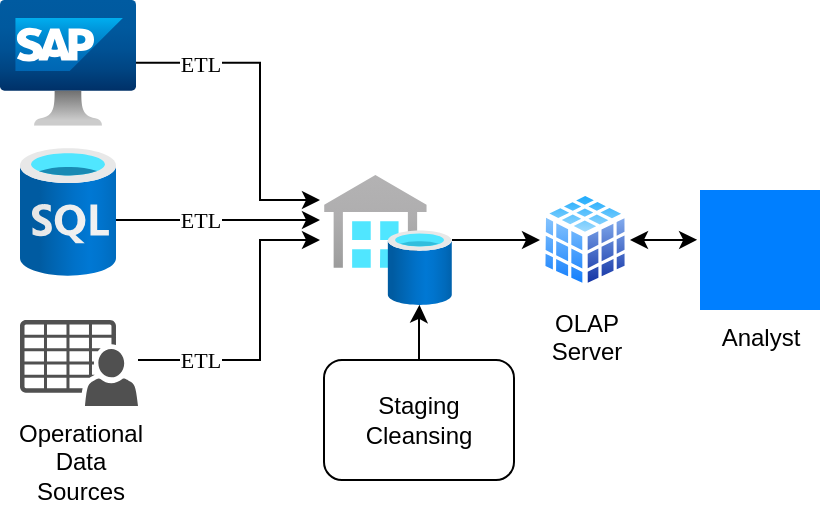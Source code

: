 <mxfile version="27.0.9">
  <diagram name="Page-1" id="sycvnaD_AKMuoig96uT-">
    <mxGraphModel dx="558" dy="363" grid="1" gridSize="10" guides="1" tooltips="1" connect="1" arrows="1" fold="1" page="1" pageScale="1" pageWidth="827" pageHeight="1169" math="0" shadow="0">
      <root>
        <mxCell id="0" />
        <mxCell id="1" parent="0" />
        <mxCell id="_J2f6U8OaYezgWQQVtLd-9" value="Staging&lt;br&gt;Cleansing" style="rounded=1;whiteSpace=wrap;html=1;" parent="1" vertex="1">
          <mxGeometry x="382" y="400" width="95" height="60" as="geometry" />
        </mxCell>
        <mxCell id="38wGrTOYtGOnGUqZzy71-24" style="edgeStyle=orthogonalEdgeStyle;rounded=0;orthogonalLoop=1;jettySize=auto;html=1;entryX=0;entryY=0.5;entryDx=0;entryDy=0;" edge="1" parent="1" source="38wGrTOYtGOnGUqZzy71-1" target="38wGrTOYtGOnGUqZzy71-23">
          <mxGeometry relative="1" as="geometry" />
        </mxCell>
        <mxCell id="38wGrTOYtGOnGUqZzy71-1" value="" style="image;aspect=fixed;html=1;points=[];align=center;fontSize=12;image=img/lib/azure2/integration/SQL_Data_Warehouses.svg;" vertex="1" parent="1">
          <mxGeometry x="382" y="307.5" width="64" height="65" as="geometry" />
        </mxCell>
        <mxCell id="38wGrTOYtGOnGUqZzy71-18" style="edgeStyle=orthogonalEdgeStyle;rounded=0;orthogonalLoop=1;jettySize=auto;html=1;" edge="1" parent="1" source="38wGrTOYtGOnGUqZzy71-3">
          <mxGeometry relative="1" as="geometry">
            <mxPoint x="380" y="340" as="targetPoint" />
            <Array as="points">
              <mxPoint x="350" y="400" />
              <mxPoint x="350" y="340" />
            </Array>
          </mxGeometry>
        </mxCell>
        <mxCell id="38wGrTOYtGOnGUqZzy71-26" value="&lt;font face=&quot;FiraCode Nerd Font&quot;&gt;ETL&lt;/font&gt;" style="edgeLabel;html=1;align=center;verticalAlign=middle;resizable=0;points=[];" vertex="1" connectable="0" parent="38wGrTOYtGOnGUqZzy71-18">
          <mxGeometry x="-0.643" y="2" relative="1" as="geometry">
            <mxPoint x="4" y="2" as="offset" />
          </mxGeometry>
        </mxCell>
        <mxCell id="38wGrTOYtGOnGUqZzy71-15" style="edgeStyle=orthogonalEdgeStyle;rounded=0;orthogonalLoop=1;jettySize=auto;html=1;" edge="1" parent="1" source="38wGrTOYtGOnGUqZzy71-5">
          <mxGeometry relative="1" as="geometry">
            <mxPoint x="380" y="320" as="targetPoint" />
            <Array as="points">
              <mxPoint x="350" y="251" />
              <mxPoint x="350" y="320" />
            </Array>
          </mxGeometry>
        </mxCell>
        <mxCell id="38wGrTOYtGOnGUqZzy71-27" value="&lt;font face=&quot;FiraCode Nerd Font&quot;&gt;ETL&lt;/font&gt;" style="edgeLabel;html=1;align=center;verticalAlign=middle;resizable=0;points=[];" vertex="1" connectable="0" parent="38wGrTOYtGOnGUqZzy71-15">
          <mxGeometry x="-0.652" y="-1" relative="1" as="geometry">
            <mxPoint x="4" y="-1" as="offset" />
          </mxGeometry>
        </mxCell>
        <mxCell id="38wGrTOYtGOnGUqZzy71-16" style="edgeStyle=orthogonalEdgeStyle;rounded=0;orthogonalLoop=1;jettySize=auto;html=1;" edge="1" parent="1" source="38wGrTOYtGOnGUqZzy71-4">
          <mxGeometry relative="1" as="geometry">
            <mxPoint x="380" y="330" as="targetPoint" />
            <Array as="points">
              <mxPoint x="300" y="330" />
              <mxPoint x="300" y="330" />
            </Array>
          </mxGeometry>
        </mxCell>
        <mxCell id="38wGrTOYtGOnGUqZzy71-25" value="&lt;font face=&quot;FiraCode Nerd Font&quot;&gt;ETL&lt;/font&gt;" style="edgeLabel;html=1;align=center;verticalAlign=middle;resizable=0;points=[];" vertex="1" connectable="0" parent="38wGrTOYtGOnGUqZzy71-16">
          <mxGeometry x="-0.54" y="1" relative="1" as="geometry">
            <mxPoint x="18" y="1" as="offset" />
          </mxGeometry>
        </mxCell>
        <mxCell id="38wGrTOYtGOnGUqZzy71-19" value="" style="group" vertex="1" connectable="0" parent="1">
          <mxGeometry x="220" y="220" width="69" height="203" as="geometry" />
        </mxCell>
        <mxCell id="38wGrTOYtGOnGUqZzy71-3" value="Operational&lt;br&gt;Data&lt;br&gt;Sources" style="sketch=0;pointerEvents=1;shadow=0;dashed=0;html=1;strokeColor=none;fillColor=#505050;labelPosition=center;verticalLabelPosition=bottom;verticalAlign=top;outlineConnect=0;align=center;shape=mxgraph.office.users.csv_file;" vertex="1" parent="38wGrTOYtGOnGUqZzy71-19">
          <mxGeometry x="10" y="160" width="59" height="43" as="geometry" />
        </mxCell>
        <mxCell id="38wGrTOYtGOnGUqZzy71-4" value="" style="image;aspect=fixed;html=1;points=[];align=center;fontSize=12;image=img/lib/azure2/databases/SQL_Database.svg;" vertex="1" parent="38wGrTOYtGOnGUqZzy71-19">
          <mxGeometry x="10" y="74" width="48" height="64" as="geometry" />
        </mxCell>
        <mxCell id="38wGrTOYtGOnGUqZzy71-5" value="" style="image;aspect=fixed;html=1;points=[];align=center;fontSize=12;image=img/lib/azure2/other/Virtual_Instance_for_SAP.svg;" vertex="1" parent="38wGrTOYtGOnGUqZzy71-19">
          <mxGeometry width="68" height="62.84" as="geometry" />
        </mxCell>
        <mxCell id="38wGrTOYtGOnGUqZzy71-21" style="edgeStyle=orthogonalEdgeStyle;rounded=0;orthogonalLoop=1;jettySize=auto;html=1;entryX=0.746;entryY=0.999;entryDx=0;entryDy=0;entryPerimeter=0;" edge="1" parent="1" source="_J2f6U8OaYezgWQQVtLd-9" target="38wGrTOYtGOnGUqZzy71-1">
          <mxGeometry relative="1" as="geometry" />
        </mxCell>
        <mxCell id="38wGrTOYtGOnGUqZzy71-23" value="OLAP&lt;br&gt;Server" style="image;aspect=fixed;perimeter=ellipsePerimeter;html=1;align=center;shadow=0;dashed=0;spacingTop=3;image=img/lib/active_directory/database_cube.svg;" vertex="1" parent="1">
          <mxGeometry x="490" y="315" width="45" height="50" as="geometry" />
        </mxCell>
        <mxCell id="38wGrTOYtGOnGUqZzy71-28" value="Analyst" style="points=[];aspect=fixed;html=1;align=center;shadow=0;dashed=0;fillColor=#007FFF;strokeColor=none;shape=mxgraph.alibaba_cloud.user;labelPosition=center;verticalLabelPosition=bottom;verticalAlign=top;" vertex="1" parent="1">
          <mxGeometry x="570" y="315" width="60" height="60" as="geometry" />
        </mxCell>
        <mxCell id="38wGrTOYtGOnGUqZzy71-29" style="edgeStyle=orthogonalEdgeStyle;rounded=0;orthogonalLoop=1;jettySize=auto;html=1;entryX=-0.024;entryY=0.415;entryDx=0;entryDy=0;entryPerimeter=0;startArrow=classic;startFill=1;" edge="1" parent="1" source="38wGrTOYtGOnGUqZzy71-23" target="38wGrTOYtGOnGUqZzy71-28">
          <mxGeometry relative="1" as="geometry" />
        </mxCell>
      </root>
    </mxGraphModel>
  </diagram>
</mxfile>
